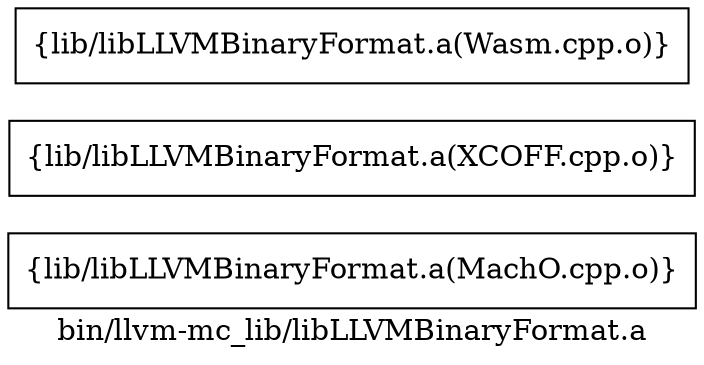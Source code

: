 digraph "bin/llvm-mc_lib/libLLVMBinaryFormat.a" {
	label="bin/llvm-mc_lib/libLLVMBinaryFormat.a";
	rankdir=LR;

	Node0x55a36241a658 [shape=record,shape=box,group=0,label="{lib/libLLVMBinaryFormat.a(MachO.cpp.o)}"];
	Node0x55a362419618 [shape=record,shape=box,group=0,label="{lib/libLLVMBinaryFormat.a(XCOFF.cpp.o)}"];
	Node0x55a362419de8 [shape=record,shape=box,group=0,label="{lib/libLLVMBinaryFormat.a(Wasm.cpp.o)}"];
}
